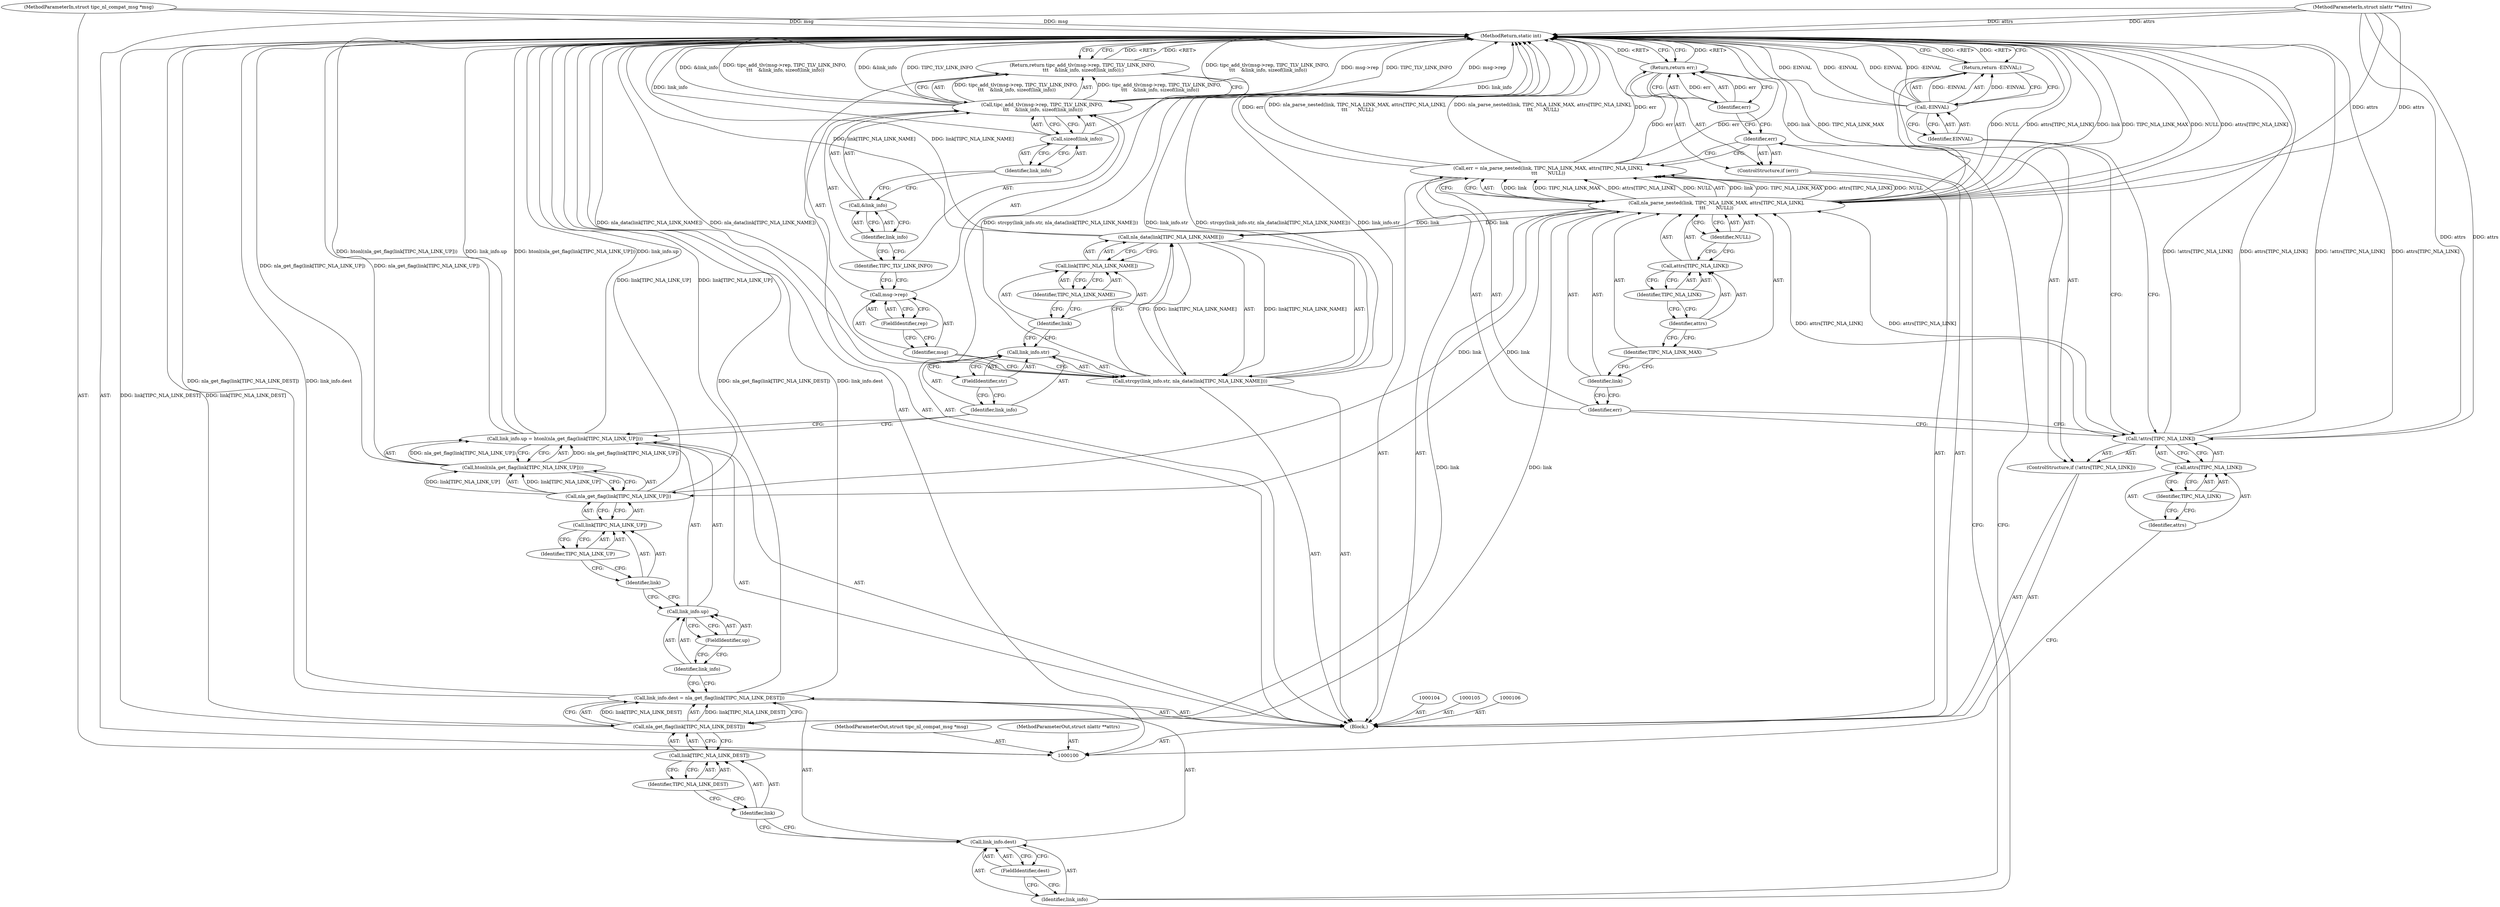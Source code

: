 digraph "1_linux_5d2be1422e02ccd697ccfcd45c85b4a26e6178e2" {
"1000163" [label="(MethodReturn,static int)"];
"1000101" [label="(MethodParameterIn,struct tipc_nl_compat_msg *msg)"];
"1000240" [label="(MethodParameterOut,struct tipc_nl_compat_msg *msg)"];
"1000115" [label="(Call,err = nla_parse_nested(link, TIPC_NLA_LINK_MAX, attrs[TIPC_NLA_LINK],\n\t\t\t       NULL))"];
"1000116" [label="(Identifier,err)"];
"1000118" [label="(Identifier,link)"];
"1000119" [label="(Identifier,TIPC_NLA_LINK_MAX)"];
"1000120" [label="(Call,attrs[TIPC_NLA_LINK])"];
"1000121" [label="(Identifier,attrs)"];
"1000122" [label="(Identifier,TIPC_NLA_LINK)"];
"1000117" [label="(Call,nla_parse_nested(link, TIPC_NLA_LINK_MAX, attrs[TIPC_NLA_LINK],\n\t\t\t       NULL))"];
"1000123" [label="(Identifier,NULL)"];
"1000124" [label="(ControlStructure,if (err))"];
"1000125" [label="(Identifier,err)"];
"1000126" [label="(Return,return err;)"];
"1000127" [label="(Identifier,err)"];
"1000131" [label="(FieldIdentifier,dest)"];
"1000132" [label="(Call,nla_get_flag(link[TIPC_NLA_LINK_DEST]))"];
"1000128" [label="(Call,link_info.dest = nla_get_flag(link[TIPC_NLA_LINK_DEST]))"];
"1000129" [label="(Call,link_info.dest)"];
"1000130" [label="(Identifier,link_info)"];
"1000133" [label="(Call,link[TIPC_NLA_LINK_DEST])"];
"1000134" [label="(Identifier,link)"];
"1000135" [label="(Identifier,TIPC_NLA_LINK_DEST)"];
"1000139" [label="(FieldIdentifier,up)"];
"1000140" [label="(Call,htonl(nla_get_flag(link[TIPC_NLA_LINK_UP])))"];
"1000136" [label="(Call,link_info.up = htonl(nla_get_flag(link[TIPC_NLA_LINK_UP])))"];
"1000137" [label="(Call,link_info.up)"];
"1000138" [label="(Identifier,link_info)"];
"1000141" [label="(Call,nla_get_flag(link[TIPC_NLA_LINK_UP]))"];
"1000142" [label="(Call,link[TIPC_NLA_LINK_UP])"];
"1000143" [label="(Identifier,link)"];
"1000144" [label="(Identifier,TIPC_NLA_LINK_UP)"];
"1000145" [label="(Call,strcpy(link_info.str, nla_data(link[TIPC_NLA_LINK_NAME])))"];
"1000148" [label="(FieldIdentifier,str)"];
"1000149" [label="(Call,nla_data(link[TIPC_NLA_LINK_NAME]))"];
"1000150" [label="(Call,link[TIPC_NLA_LINK_NAME])"];
"1000151" [label="(Identifier,link)"];
"1000152" [label="(Identifier,TIPC_NLA_LINK_NAME)"];
"1000146" [label="(Call,link_info.str)"];
"1000147" [label="(Identifier,link_info)"];
"1000102" [label="(MethodParameterIn,struct nlattr **attrs)"];
"1000241" [label="(MethodParameterOut,struct nlattr **attrs)"];
"1000153" [label="(Return,return tipc_add_tlv(msg->rep, TIPC_TLV_LINK_INFO,\n \t\t\t    &link_info, sizeof(link_info));)"];
"1000155" [label="(Call,msg->rep)"];
"1000156" [label="(Identifier,msg)"];
"1000157" [label="(FieldIdentifier,rep)"];
"1000158" [label="(Identifier,TIPC_TLV_LINK_INFO)"];
"1000154" [label="(Call,tipc_add_tlv(msg->rep, TIPC_TLV_LINK_INFO,\n \t\t\t    &link_info, sizeof(link_info)))"];
"1000161" [label="(Call,sizeof(link_info))"];
"1000162" [label="(Identifier,link_info)"];
"1000159" [label="(Call,&link_info)"];
"1000160" [label="(Identifier,link_info)"];
"1000103" [label="(Block,)"];
"1000107" [label="(ControlStructure,if (!attrs[TIPC_NLA_LINK]))"];
"1000111" [label="(Identifier,TIPC_NLA_LINK)"];
"1000108" [label="(Call,!attrs[TIPC_NLA_LINK])"];
"1000109" [label="(Call,attrs[TIPC_NLA_LINK])"];
"1000110" [label="(Identifier,attrs)"];
"1000114" [label="(Identifier,EINVAL)"];
"1000112" [label="(Return,return -EINVAL;)"];
"1000113" [label="(Call,-EINVAL)"];
"1000163" -> "1000100"  [label="AST: "];
"1000163" -> "1000112"  [label="CFG: "];
"1000163" -> "1000126"  [label="CFG: "];
"1000163" -> "1000153"  [label="CFG: "];
"1000153" -> "1000163"  [label="DDG: <RET>"];
"1000126" -> "1000163"  [label="DDG: <RET>"];
"1000112" -> "1000163"  [label="DDG: <RET>"];
"1000141" -> "1000163"  [label="DDG: link[TIPC_NLA_LINK_UP]"];
"1000108" -> "1000163"  [label="DDG: !attrs[TIPC_NLA_LINK]"];
"1000108" -> "1000163"  [label="DDG: attrs[TIPC_NLA_LINK]"];
"1000113" -> "1000163"  [label="DDG: EINVAL"];
"1000113" -> "1000163"  [label="DDG: -EINVAL"];
"1000136" -> "1000163"  [label="DDG: htonl(nla_get_flag(link[TIPC_NLA_LINK_UP]))"];
"1000136" -> "1000163"  [label="DDG: link_info.up"];
"1000145" -> "1000163"  [label="DDG: nla_data(link[TIPC_NLA_LINK_NAME])"];
"1000145" -> "1000163"  [label="DDG: strcpy(link_info.str, nla_data(link[TIPC_NLA_LINK_NAME]))"];
"1000145" -> "1000163"  [label="DDG: link_info.str"];
"1000117" -> "1000163"  [label="DDG: link"];
"1000117" -> "1000163"  [label="DDG: TIPC_NLA_LINK_MAX"];
"1000117" -> "1000163"  [label="DDG: NULL"];
"1000117" -> "1000163"  [label="DDG: attrs[TIPC_NLA_LINK]"];
"1000154" -> "1000163"  [label="DDG: tipc_add_tlv(msg->rep, TIPC_TLV_LINK_INFO,\n \t\t\t    &link_info, sizeof(link_info))"];
"1000154" -> "1000163"  [label="DDG: &link_info"];
"1000154" -> "1000163"  [label="DDG: msg->rep"];
"1000154" -> "1000163"  [label="DDG: TIPC_TLV_LINK_INFO"];
"1000149" -> "1000163"  [label="DDG: link[TIPC_NLA_LINK_NAME]"];
"1000115" -> "1000163"  [label="DDG: nla_parse_nested(link, TIPC_NLA_LINK_MAX, attrs[TIPC_NLA_LINK],\n\t\t\t       NULL)"];
"1000115" -> "1000163"  [label="DDG: err"];
"1000128" -> "1000163"  [label="DDG: nla_get_flag(link[TIPC_NLA_LINK_DEST])"];
"1000128" -> "1000163"  [label="DDG: link_info.dest"];
"1000140" -> "1000163"  [label="DDG: nla_get_flag(link[TIPC_NLA_LINK_UP])"];
"1000132" -> "1000163"  [label="DDG: link[TIPC_NLA_LINK_DEST]"];
"1000102" -> "1000163"  [label="DDG: attrs"];
"1000101" -> "1000163"  [label="DDG: msg"];
"1000161" -> "1000163"  [label="DDG: link_info"];
"1000101" -> "1000100"  [label="AST: "];
"1000101" -> "1000163"  [label="DDG: msg"];
"1000240" -> "1000100"  [label="AST: "];
"1000115" -> "1000103"  [label="AST: "];
"1000115" -> "1000117"  [label="CFG: "];
"1000116" -> "1000115"  [label="AST: "];
"1000117" -> "1000115"  [label="AST: "];
"1000125" -> "1000115"  [label="CFG: "];
"1000115" -> "1000163"  [label="DDG: nla_parse_nested(link, TIPC_NLA_LINK_MAX, attrs[TIPC_NLA_LINK],\n\t\t\t       NULL)"];
"1000115" -> "1000163"  [label="DDG: err"];
"1000117" -> "1000115"  [label="DDG: link"];
"1000117" -> "1000115"  [label="DDG: TIPC_NLA_LINK_MAX"];
"1000117" -> "1000115"  [label="DDG: attrs[TIPC_NLA_LINK]"];
"1000117" -> "1000115"  [label="DDG: NULL"];
"1000115" -> "1000126"  [label="DDG: err"];
"1000116" -> "1000115"  [label="AST: "];
"1000116" -> "1000108"  [label="CFG: "];
"1000118" -> "1000116"  [label="CFG: "];
"1000118" -> "1000117"  [label="AST: "];
"1000118" -> "1000116"  [label="CFG: "];
"1000119" -> "1000118"  [label="CFG: "];
"1000119" -> "1000117"  [label="AST: "];
"1000119" -> "1000118"  [label="CFG: "];
"1000121" -> "1000119"  [label="CFG: "];
"1000120" -> "1000117"  [label="AST: "];
"1000120" -> "1000122"  [label="CFG: "];
"1000121" -> "1000120"  [label="AST: "];
"1000122" -> "1000120"  [label="AST: "];
"1000123" -> "1000120"  [label="CFG: "];
"1000121" -> "1000120"  [label="AST: "];
"1000121" -> "1000119"  [label="CFG: "];
"1000122" -> "1000121"  [label="CFG: "];
"1000122" -> "1000120"  [label="AST: "];
"1000122" -> "1000121"  [label="CFG: "];
"1000120" -> "1000122"  [label="CFG: "];
"1000117" -> "1000115"  [label="AST: "];
"1000117" -> "1000123"  [label="CFG: "];
"1000118" -> "1000117"  [label="AST: "];
"1000119" -> "1000117"  [label="AST: "];
"1000120" -> "1000117"  [label="AST: "];
"1000123" -> "1000117"  [label="AST: "];
"1000115" -> "1000117"  [label="CFG: "];
"1000117" -> "1000163"  [label="DDG: link"];
"1000117" -> "1000163"  [label="DDG: TIPC_NLA_LINK_MAX"];
"1000117" -> "1000163"  [label="DDG: NULL"];
"1000117" -> "1000163"  [label="DDG: attrs[TIPC_NLA_LINK]"];
"1000117" -> "1000115"  [label="DDG: link"];
"1000117" -> "1000115"  [label="DDG: TIPC_NLA_LINK_MAX"];
"1000117" -> "1000115"  [label="DDG: attrs[TIPC_NLA_LINK]"];
"1000117" -> "1000115"  [label="DDG: NULL"];
"1000108" -> "1000117"  [label="DDG: attrs[TIPC_NLA_LINK]"];
"1000102" -> "1000117"  [label="DDG: attrs"];
"1000117" -> "1000132"  [label="DDG: link"];
"1000117" -> "1000141"  [label="DDG: link"];
"1000117" -> "1000149"  [label="DDG: link"];
"1000123" -> "1000117"  [label="AST: "];
"1000123" -> "1000120"  [label="CFG: "];
"1000117" -> "1000123"  [label="CFG: "];
"1000124" -> "1000103"  [label="AST: "];
"1000125" -> "1000124"  [label="AST: "];
"1000126" -> "1000124"  [label="AST: "];
"1000125" -> "1000124"  [label="AST: "];
"1000125" -> "1000115"  [label="CFG: "];
"1000127" -> "1000125"  [label="CFG: "];
"1000130" -> "1000125"  [label="CFG: "];
"1000126" -> "1000124"  [label="AST: "];
"1000126" -> "1000127"  [label="CFG: "];
"1000127" -> "1000126"  [label="AST: "];
"1000163" -> "1000126"  [label="CFG: "];
"1000126" -> "1000163"  [label="DDG: <RET>"];
"1000127" -> "1000126"  [label="DDG: err"];
"1000115" -> "1000126"  [label="DDG: err"];
"1000127" -> "1000126"  [label="AST: "];
"1000127" -> "1000125"  [label="CFG: "];
"1000126" -> "1000127"  [label="CFG: "];
"1000127" -> "1000126"  [label="DDG: err"];
"1000131" -> "1000129"  [label="AST: "];
"1000131" -> "1000130"  [label="CFG: "];
"1000129" -> "1000131"  [label="CFG: "];
"1000132" -> "1000128"  [label="AST: "];
"1000132" -> "1000133"  [label="CFG: "];
"1000133" -> "1000132"  [label="AST: "];
"1000128" -> "1000132"  [label="CFG: "];
"1000132" -> "1000163"  [label="DDG: link[TIPC_NLA_LINK_DEST]"];
"1000132" -> "1000128"  [label="DDG: link[TIPC_NLA_LINK_DEST]"];
"1000117" -> "1000132"  [label="DDG: link"];
"1000128" -> "1000103"  [label="AST: "];
"1000128" -> "1000132"  [label="CFG: "];
"1000129" -> "1000128"  [label="AST: "];
"1000132" -> "1000128"  [label="AST: "];
"1000138" -> "1000128"  [label="CFG: "];
"1000128" -> "1000163"  [label="DDG: nla_get_flag(link[TIPC_NLA_LINK_DEST])"];
"1000128" -> "1000163"  [label="DDG: link_info.dest"];
"1000132" -> "1000128"  [label="DDG: link[TIPC_NLA_LINK_DEST]"];
"1000129" -> "1000128"  [label="AST: "];
"1000129" -> "1000131"  [label="CFG: "];
"1000130" -> "1000129"  [label="AST: "];
"1000131" -> "1000129"  [label="AST: "];
"1000134" -> "1000129"  [label="CFG: "];
"1000130" -> "1000129"  [label="AST: "];
"1000130" -> "1000125"  [label="CFG: "];
"1000131" -> "1000130"  [label="CFG: "];
"1000133" -> "1000132"  [label="AST: "];
"1000133" -> "1000135"  [label="CFG: "];
"1000134" -> "1000133"  [label="AST: "];
"1000135" -> "1000133"  [label="AST: "];
"1000132" -> "1000133"  [label="CFG: "];
"1000134" -> "1000133"  [label="AST: "];
"1000134" -> "1000129"  [label="CFG: "];
"1000135" -> "1000134"  [label="CFG: "];
"1000135" -> "1000133"  [label="AST: "];
"1000135" -> "1000134"  [label="CFG: "];
"1000133" -> "1000135"  [label="CFG: "];
"1000139" -> "1000137"  [label="AST: "];
"1000139" -> "1000138"  [label="CFG: "];
"1000137" -> "1000139"  [label="CFG: "];
"1000140" -> "1000136"  [label="AST: "];
"1000140" -> "1000141"  [label="CFG: "];
"1000141" -> "1000140"  [label="AST: "];
"1000136" -> "1000140"  [label="CFG: "];
"1000140" -> "1000163"  [label="DDG: nla_get_flag(link[TIPC_NLA_LINK_UP])"];
"1000140" -> "1000136"  [label="DDG: nla_get_flag(link[TIPC_NLA_LINK_UP])"];
"1000141" -> "1000140"  [label="DDG: link[TIPC_NLA_LINK_UP]"];
"1000136" -> "1000103"  [label="AST: "];
"1000136" -> "1000140"  [label="CFG: "];
"1000137" -> "1000136"  [label="AST: "];
"1000140" -> "1000136"  [label="AST: "];
"1000147" -> "1000136"  [label="CFG: "];
"1000136" -> "1000163"  [label="DDG: htonl(nla_get_flag(link[TIPC_NLA_LINK_UP]))"];
"1000136" -> "1000163"  [label="DDG: link_info.up"];
"1000140" -> "1000136"  [label="DDG: nla_get_flag(link[TIPC_NLA_LINK_UP])"];
"1000137" -> "1000136"  [label="AST: "];
"1000137" -> "1000139"  [label="CFG: "];
"1000138" -> "1000137"  [label="AST: "];
"1000139" -> "1000137"  [label="AST: "];
"1000143" -> "1000137"  [label="CFG: "];
"1000138" -> "1000137"  [label="AST: "];
"1000138" -> "1000128"  [label="CFG: "];
"1000139" -> "1000138"  [label="CFG: "];
"1000141" -> "1000140"  [label="AST: "];
"1000141" -> "1000142"  [label="CFG: "];
"1000142" -> "1000141"  [label="AST: "];
"1000140" -> "1000141"  [label="CFG: "];
"1000141" -> "1000163"  [label="DDG: link[TIPC_NLA_LINK_UP]"];
"1000141" -> "1000140"  [label="DDG: link[TIPC_NLA_LINK_UP]"];
"1000117" -> "1000141"  [label="DDG: link"];
"1000142" -> "1000141"  [label="AST: "];
"1000142" -> "1000144"  [label="CFG: "];
"1000143" -> "1000142"  [label="AST: "];
"1000144" -> "1000142"  [label="AST: "];
"1000141" -> "1000142"  [label="CFG: "];
"1000143" -> "1000142"  [label="AST: "];
"1000143" -> "1000137"  [label="CFG: "];
"1000144" -> "1000143"  [label="CFG: "];
"1000144" -> "1000142"  [label="AST: "];
"1000144" -> "1000143"  [label="CFG: "];
"1000142" -> "1000144"  [label="CFG: "];
"1000145" -> "1000103"  [label="AST: "];
"1000145" -> "1000149"  [label="CFG: "];
"1000146" -> "1000145"  [label="AST: "];
"1000149" -> "1000145"  [label="AST: "];
"1000156" -> "1000145"  [label="CFG: "];
"1000145" -> "1000163"  [label="DDG: nla_data(link[TIPC_NLA_LINK_NAME])"];
"1000145" -> "1000163"  [label="DDG: strcpy(link_info.str, nla_data(link[TIPC_NLA_LINK_NAME]))"];
"1000145" -> "1000163"  [label="DDG: link_info.str"];
"1000149" -> "1000145"  [label="DDG: link[TIPC_NLA_LINK_NAME]"];
"1000148" -> "1000146"  [label="AST: "];
"1000148" -> "1000147"  [label="CFG: "];
"1000146" -> "1000148"  [label="CFG: "];
"1000149" -> "1000145"  [label="AST: "];
"1000149" -> "1000150"  [label="CFG: "];
"1000150" -> "1000149"  [label="AST: "];
"1000145" -> "1000149"  [label="CFG: "];
"1000149" -> "1000163"  [label="DDG: link[TIPC_NLA_LINK_NAME]"];
"1000149" -> "1000145"  [label="DDG: link[TIPC_NLA_LINK_NAME]"];
"1000117" -> "1000149"  [label="DDG: link"];
"1000150" -> "1000149"  [label="AST: "];
"1000150" -> "1000152"  [label="CFG: "];
"1000151" -> "1000150"  [label="AST: "];
"1000152" -> "1000150"  [label="AST: "];
"1000149" -> "1000150"  [label="CFG: "];
"1000151" -> "1000150"  [label="AST: "];
"1000151" -> "1000146"  [label="CFG: "];
"1000152" -> "1000151"  [label="CFG: "];
"1000152" -> "1000150"  [label="AST: "];
"1000152" -> "1000151"  [label="CFG: "];
"1000150" -> "1000152"  [label="CFG: "];
"1000146" -> "1000145"  [label="AST: "];
"1000146" -> "1000148"  [label="CFG: "];
"1000147" -> "1000146"  [label="AST: "];
"1000148" -> "1000146"  [label="AST: "];
"1000151" -> "1000146"  [label="CFG: "];
"1000147" -> "1000146"  [label="AST: "];
"1000147" -> "1000136"  [label="CFG: "];
"1000148" -> "1000147"  [label="CFG: "];
"1000102" -> "1000100"  [label="AST: "];
"1000102" -> "1000163"  [label="DDG: attrs"];
"1000102" -> "1000108"  [label="DDG: attrs"];
"1000102" -> "1000117"  [label="DDG: attrs"];
"1000241" -> "1000100"  [label="AST: "];
"1000153" -> "1000103"  [label="AST: "];
"1000153" -> "1000154"  [label="CFG: "];
"1000154" -> "1000153"  [label="AST: "];
"1000163" -> "1000153"  [label="CFG: "];
"1000153" -> "1000163"  [label="DDG: <RET>"];
"1000154" -> "1000153"  [label="DDG: tipc_add_tlv(msg->rep, TIPC_TLV_LINK_INFO,\n \t\t\t    &link_info, sizeof(link_info))"];
"1000155" -> "1000154"  [label="AST: "];
"1000155" -> "1000157"  [label="CFG: "];
"1000156" -> "1000155"  [label="AST: "];
"1000157" -> "1000155"  [label="AST: "];
"1000158" -> "1000155"  [label="CFG: "];
"1000156" -> "1000155"  [label="AST: "];
"1000156" -> "1000145"  [label="CFG: "];
"1000157" -> "1000156"  [label="CFG: "];
"1000157" -> "1000155"  [label="AST: "];
"1000157" -> "1000156"  [label="CFG: "];
"1000155" -> "1000157"  [label="CFG: "];
"1000158" -> "1000154"  [label="AST: "];
"1000158" -> "1000155"  [label="CFG: "];
"1000160" -> "1000158"  [label="CFG: "];
"1000154" -> "1000153"  [label="AST: "];
"1000154" -> "1000161"  [label="CFG: "];
"1000155" -> "1000154"  [label="AST: "];
"1000158" -> "1000154"  [label="AST: "];
"1000159" -> "1000154"  [label="AST: "];
"1000161" -> "1000154"  [label="AST: "];
"1000153" -> "1000154"  [label="CFG: "];
"1000154" -> "1000163"  [label="DDG: tipc_add_tlv(msg->rep, TIPC_TLV_LINK_INFO,\n \t\t\t    &link_info, sizeof(link_info))"];
"1000154" -> "1000163"  [label="DDG: &link_info"];
"1000154" -> "1000163"  [label="DDG: msg->rep"];
"1000154" -> "1000163"  [label="DDG: TIPC_TLV_LINK_INFO"];
"1000154" -> "1000153"  [label="DDG: tipc_add_tlv(msg->rep, TIPC_TLV_LINK_INFO,\n \t\t\t    &link_info, sizeof(link_info))"];
"1000161" -> "1000154"  [label="AST: "];
"1000161" -> "1000162"  [label="CFG: "];
"1000162" -> "1000161"  [label="AST: "];
"1000154" -> "1000161"  [label="CFG: "];
"1000161" -> "1000163"  [label="DDG: link_info"];
"1000162" -> "1000161"  [label="AST: "];
"1000162" -> "1000159"  [label="CFG: "];
"1000161" -> "1000162"  [label="CFG: "];
"1000159" -> "1000154"  [label="AST: "];
"1000159" -> "1000160"  [label="CFG: "];
"1000160" -> "1000159"  [label="AST: "];
"1000162" -> "1000159"  [label="CFG: "];
"1000160" -> "1000159"  [label="AST: "];
"1000160" -> "1000158"  [label="CFG: "];
"1000159" -> "1000160"  [label="CFG: "];
"1000103" -> "1000100"  [label="AST: "];
"1000104" -> "1000103"  [label="AST: "];
"1000105" -> "1000103"  [label="AST: "];
"1000106" -> "1000103"  [label="AST: "];
"1000107" -> "1000103"  [label="AST: "];
"1000115" -> "1000103"  [label="AST: "];
"1000124" -> "1000103"  [label="AST: "];
"1000128" -> "1000103"  [label="AST: "];
"1000136" -> "1000103"  [label="AST: "];
"1000145" -> "1000103"  [label="AST: "];
"1000153" -> "1000103"  [label="AST: "];
"1000107" -> "1000103"  [label="AST: "];
"1000108" -> "1000107"  [label="AST: "];
"1000112" -> "1000107"  [label="AST: "];
"1000111" -> "1000109"  [label="AST: "];
"1000111" -> "1000110"  [label="CFG: "];
"1000109" -> "1000111"  [label="CFG: "];
"1000108" -> "1000107"  [label="AST: "];
"1000108" -> "1000109"  [label="CFG: "];
"1000109" -> "1000108"  [label="AST: "];
"1000114" -> "1000108"  [label="CFG: "];
"1000116" -> "1000108"  [label="CFG: "];
"1000108" -> "1000163"  [label="DDG: !attrs[TIPC_NLA_LINK]"];
"1000108" -> "1000163"  [label="DDG: attrs[TIPC_NLA_LINK]"];
"1000102" -> "1000108"  [label="DDG: attrs"];
"1000108" -> "1000117"  [label="DDG: attrs[TIPC_NLA_LINK]"];
"1000109" -> "1000108"  [label="AST: "];
"1000109" -> "1000111"  [label="CFG: "];
"1000110" -> "1000109"  [label="AST: "];
"1000111" -> "1000109"  [label="AST: "];
"1000108" -> "1000109"  [label="CFG: "];
"1000110" -> "1000109"  [label="AST: "];
"1000110" -> "1000100"  [label="CFG: "];
"1000111" -> "1000110"  [label="CFG: "];
"1000114" -> "1000113"  [label="AST: "];
"1000114" -> "1000108"  [label="CFG: "];
"1000113" -> "1000114"  [label="CFG: "];
"1000112" -> "1000107"  [label="AST: "];
"1000112" -> "1000113"  [label="CFG: "];
"1000113" -> "1000112"  [label="AST: "];
"1000163" -> "1000112"  [label="CFG: "];
"1000112" -> "1000163"  [label="DDG: <RET>"];
"1000113" -> "1000112"  [label="DDG: -EINVAL"];
"1000113" -> "1000112"  [label="AST: "];
"1000113" -> "1000114"  [label="CFG: "];
"1000114" -> "1000113"  [label="AST: "];
"1000112" -> "1000113"  [label="CFG: "];
"1000113" -> "1000163"  [label="DDG: EINVAL"];
"1000113" -> "1000163"  [label="DDG: -EINVAL"];
"1000113" -> "1000112"  [label="DDG: -EINVAL"];
}
